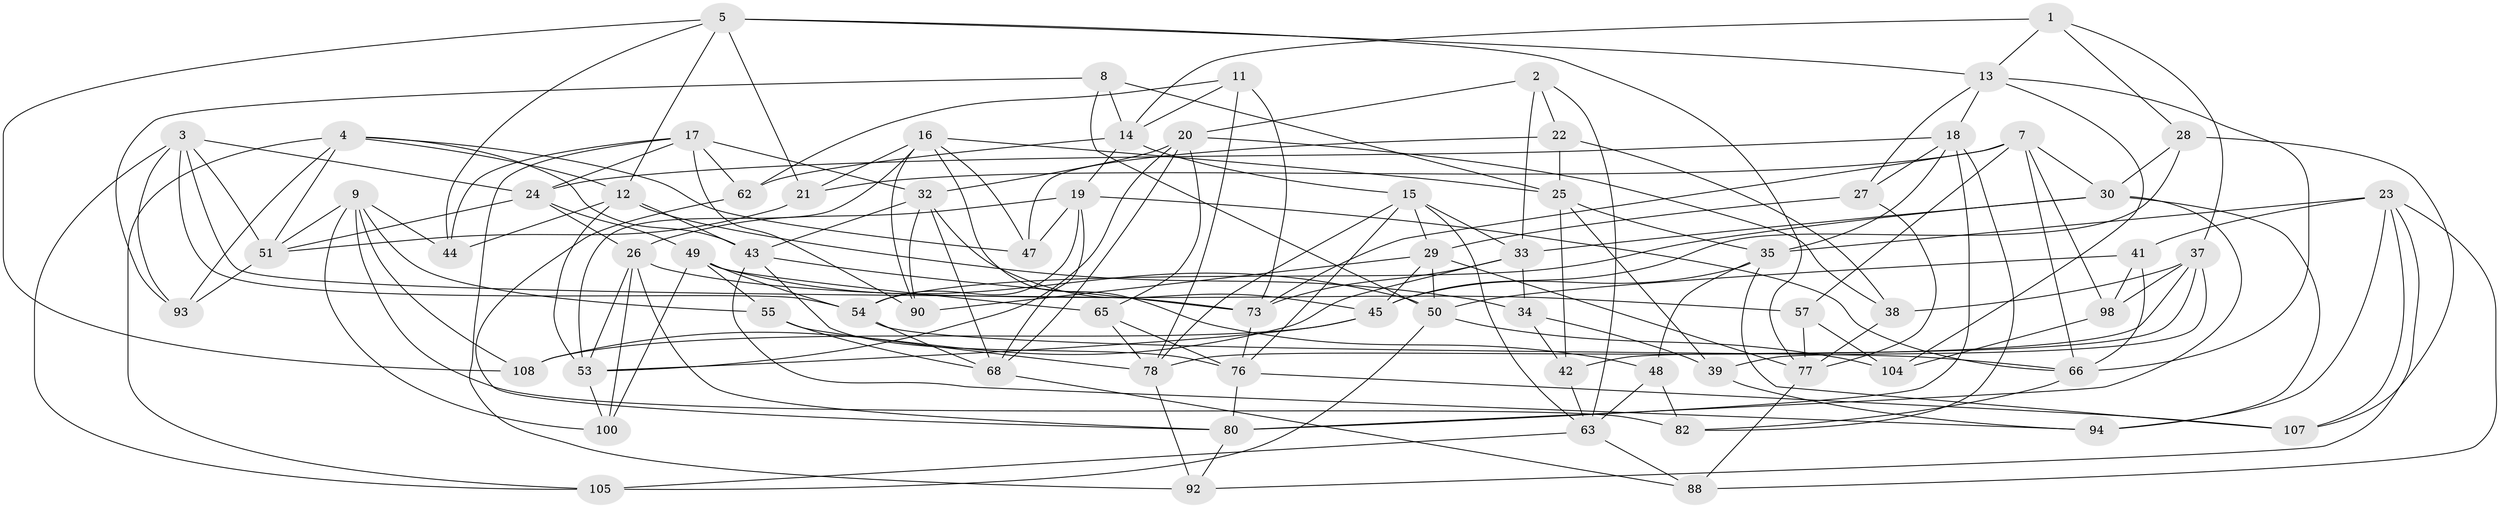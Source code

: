// original degree distribution, {4: 1.0}
// Generated by graph-tools (version 1.1) at 2025/42/03/06/25 10:42:16]
// undirected, 71 vertices, 181 edges
graph export_dot {
graph [start="1"]
  node [color=gray90,style=filled];
  1;
  2;
  3 [super="+10"];
  4 [super="+31"];
  5 [super="+6"];
  7 [super="+40"];
  8;
  9 [super="+102"];
  11;
  12 [super="+71"];
  13 [super="+101"];
  14 [super="+64"];
  15 [super="+52"];
  16 [super="+72"];
  17 [super="+84"];
  18 [super="+46"];
  19 [super="+56"];
  20 [super="+79"];
  21;
  22;
  23 [super="+36"];
  24 [super="+87"];
  25 [super="+61"];
  26 [super="+96"];
  27;
  28;
  29 [super="+81"];
  30 [super="+89"];
  32 [super="+69"];
  33 [super="+86"];
  34;
  35 [super="+67"];
  37 [super="+103"];
  38;
  39;
  41;
  42;
  43 [super="+70"];
  44;
  45 [super="+83"];
  47;
  48;
  49 [super="+59"];
  50 [super="+58"];
  51 [super="+75"];
  53 [super="+60"];
  54 [super="+74"];
  55;
  57;
  62;
  63 [super="+95"];
  65;
  66 [super="+110"];
  68 [super="+91"];
  73 [super="+85"];
  76 [super="+109"];
  77 [super="+106"];
  78 [super="+99"];
  80 [super="+97"];
  82;
  88;
  90;
  92;
  93;
  94;
  98;
  100;
  104;
  105;
  107;
  108;
  1 -- 37;
  1 -- 28;
  1 -- 14;
  1 -- 13;
  2 -- 22;
  2 -- 33;
  2 -- 20;
  2 -- 63;
  3 -- 93;
  3 -- 51;
  3 -- 24;
  3 -- 54;
  3 -- 73;
  3 -- 105;
  4 -- 47;
  4 -- 105;
  4 -- 12;
  4 -- 51;
  4 -- 43;
  4 -- 93;
  5 -- 108;
  5 -- 13;
  5 -- 21;
  5 -- 12;
  5 -- 44;
  5 -- 77;
  7 -- 66;
  7 -- 98;
  7 -- 30;
  7 -- 73;
  7 -- 57;
  7 -- 21;
  8 -- 25;
  8 -- 14;
  8 -- 93;
  8 -- 50;
  9 -- 100;
  9 -- 108;
  9 -- 44;
  9 -- 82;
  9 -- 55;
  9 -- 51;
  11 -- 78;
  11 -- 62;
  11 -- 14;
  11 -- 73;
  12 -- 34;
  12 -- 44;
  12 -- 53;
  12 -- 43;
  13 -- 104;
  13 -- 27;
  13 -- 66;
  13 -- 18;
  14 -- 62;
  14 -- 19;
  14 -- 15;
  15 -- 33;
  15 -- 63;
  15 -- 76;
  15 -- 29;
  15 -- 78;
  16 -- 48;
  16 -- 47;
  16 -- 21;
  16 -- 90;
  16 -- 53;
  16 -- 25;
  17 -- 44;
  17 -- 90;
  17 -- 32;
  17 -- 92;
  17 -- 62;
  17 -- 24;
  18 -- 24;
  18 -- 80;
  18 -- 82;
  18 -- 27;
  18 -- 35;
  19 -- 26;
  19 -- 47;
  19 -- 68;
  19 -- 66;
  19 -- 54;
  20 -- 53;
  20 -- 32;
  20 -- 65;
  20 -- 38;
  20 -- 68;
  21 -- 51;
  22 -- 47;
  22 -- 38;
  22 -- 25;
  23 -- 107;
  23 -- 41;
  23 -- 88;
  23 -- 92;
  23 -- 94;
  23 -- 35;
  24 -- 26;
  24 -- 51;
  24 -- 49;
  25 -- 39;
  25 -- 35;
  25 -- 42;
  26 -- 80;
  26 -- 57;
  26 -- 100;
  26 -- 53;
  27 -- 29;
  27 -- 77;
  28 -- 107;
  28 -- 45;
  28 -- 30;
  29 -- 50;
  29 -- 90;
  29 -- 45;
  29 -- 77;
  30 -- 94;
  30 -- 54;
  30 -- 80;
  30 -- 33;
  32 -- 90;
  32 -- 68;
  32 -- 45;
  32 -- 43;
  33 -- 34;
  33 -- 73;
  33 -- 108;
  34 -- 42;
  34 -- 39;
  35 -- 45;
  35 -- 48;
  35 -- 107;
  37 -- 42;
  37 -- 39;
  37 -- 78;
  37 -- 98;
  37 -- 38;
  38 -- 77;
  39 -- 94;
  41 -- 66;
  41 -- 98;
  41 -- 50;
  42 -- 63;
  43 -- 76;
  43 -- 73;
  43 -- 94;
  45 -- 108;
  45 -- 53;
  48 -- 82;
  48 -- 63;
  49 -- 55;
  49 -- 54;
  49 -- 100;
  49 -- 65;
  49 -- 50;
  50 -- 104;
  50 -- 105;
  51 -- 93;
  53 -- 100;
  54 -- 66;
  54 -- 68;
  55 -- 68;
  55 -- 78;
  57 -- 77;
  57 -- 104;
  62 -- 80;
  63 -- 88;
  63 -- 105;
  65 -- 78;
  65 -- 76;
  66 -- 82;
  68 -- 88;
  73 -- 76;
  76 -- 107;
  76 -- 80;
  77 -- 88;
  78 -- 92;
  80 -- 92;
  98 -- 104;
}

